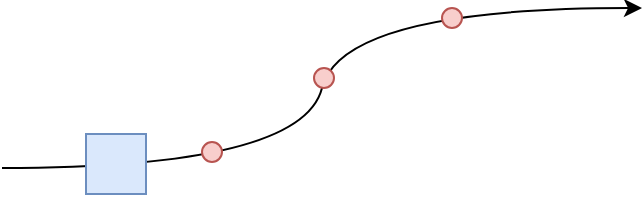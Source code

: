 <mxfile version="24.0.5" type="github">
  <diagram name="第 1 页" id="c0B_H-Lklam57uJwgd3q">
    <mxGraphModel dx="819" dy="413" grid="1" gridSize="10" guides="1" tooltips="1" connect="1" arrows="1" fold="1" page="1" pageScale="1" pageWidth="400" pageHeight="150" math="0" shadow="0">
      <root>
        <mxCell id="0" />
        <mxCell id="1" parent="0" />
        <mxCell id="J1BsFF4OPjNaDUBZIlpE-1" value="" style="curved=1;endArrow=classic;html=1;rounded=0;" edge="1" parent="1">
          <mxGeometry width="50" height="50" relative="1" as="geometry">
            <mxPoint x="40" y="109" as="sourcePoint" />
            <mxPoint x="360" y="29" as="targetPoint" />
            <Array as="points">
              <mxPoint x="190" y="109" />
              <mxPoint x="210" y="29" />
            </Array>
          </mxGeometry>
        </mxCell>
        <mxCell id="J1BsFF4OPjNaDUBZIlpE-2" value="" style="whiteSpace=wrap;html=1;aspect=fixed;fillColor=#dae8fc;strokeColor=#6c8ebf;" vertex="1" parent="1">
          <mxGeometry x="82" y="92" width="30" height="30" as="geometry" />
        </mxCell>
        <mxCell id="J1BsFF4OPjNaDUBZIlpE-5" value="" style="ellipse;whiteSpace=wrap;html=1;aspect=fixed;fillColor=#f8cecc;strokeColor=#b85450;" vertex="1" parent="1">
          <mxGeometry x="196" y="59" width="10" height="10" as="geometry" />
        </mxCell>
        <mxCell id="J1BsFF4OPjNaDUBZIlpE-6" value="" style="ellipse;whiteSpace=wrap;html=1;aspect=fixed;fillColor=#f8cecc;strokeColor=#b85450;" vertex="1" parent="1">
          <mxGeometry x="260" y="29" width="10" height="10" as="geometry" />
        </mxCell>
        <mxCell id="J1BsFF4OPjNaDUBZIlpE-7" value="" style="ellipse;whiteSpace=wrap;html=1;aspect=fixed;fillColor=#f8cecc;strokeColor=#b85450;" vertex="1" parent="1">
          <mxGeometry x="140" y="96" width="10" height="10" as="geometry" />
        </mxCell>
      </root>
    </mxGraphModel>
  </diagram>
</mxfile>
